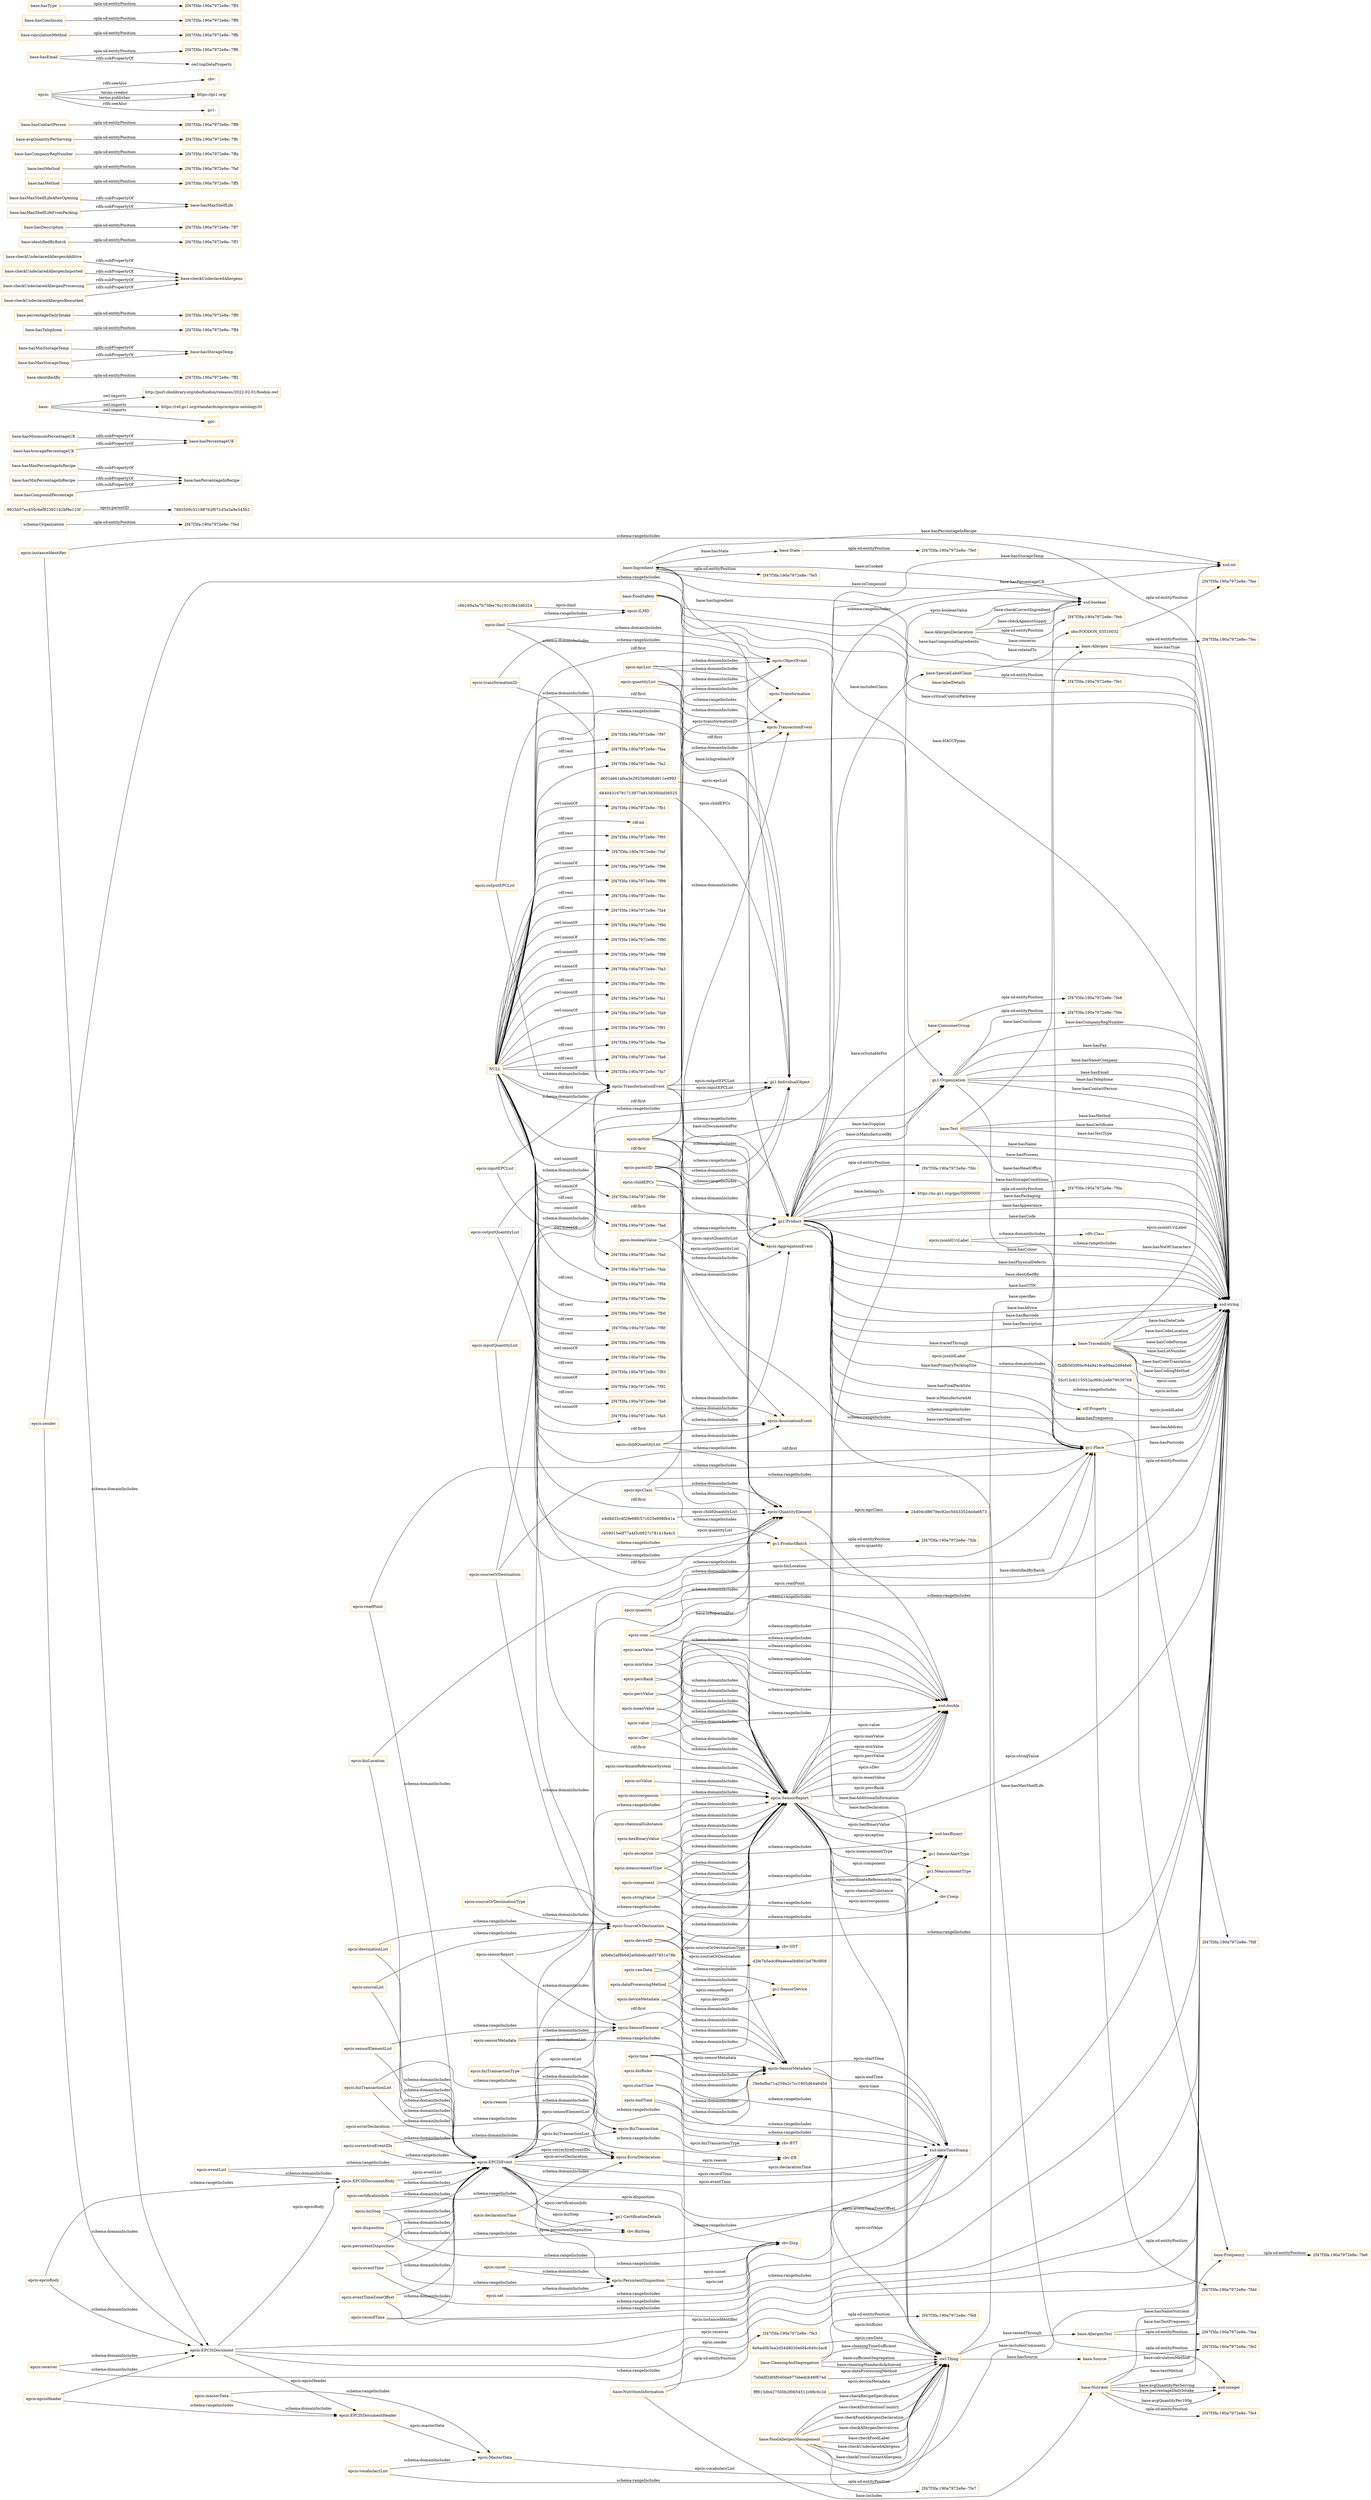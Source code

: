 digraph ar2dtool_diagram { 
rankdir=LR;
size="1501"
node [shape = rectangle, color="orange"]; "base:Test" "base:Ingredient" "base:Frequency" "base:SpecialLabelClaim" "gs1:Product" "gs1:ProductBatch" "base:Traceability" "base:Allergen" "schema:Organization" "base:NutritionInformation" "base:CleaningAndSegregation" "gs1:Place" "base:State" "base:Nutrient" "base:AllergenDeclaration" "base:Source" "base:FoodSafety" "base:FoodAllergenManagement" "base:ConsumerGroup" "gs1:Organization" "base:AllergenTest" "epcis:QuantityElement" "f2dfb5d590bc94a9a19ce09aa2d946e6" "epcis:AggregationEvent" "epcis:BizTransaction" "7a0ddf2df4f040da977ebedcb46f67ed" "e4d8d33c4f29e68fc57c025e898fb41a" "epcis:SourceOrDestination" "epcis:ErrorDeclaration" "7883509c52198762f071d3a3a9e343b2" "epcis:MasterData" "epcis:ILMD" "fff813db427500b2f0654512c98c0c2d" "c459015edf77a4f3c0827c781418a4c5" "epcis:TransformationEvent" "35cf13c6215552acf69c2e8b79039769" "epcis:EPCISDocumentHeader" "epcis:EPCISEvent" "9625b57ec450c6ef92392142bf9e123f" "epcis:AssociationEvent" "epcis:TransactionEvent" "epcis:SensorElement" "epcis:ObjectEvent" "d601a661afea3e2925b90d6d611ed993" "29a9afba71a259a2c7cc1805d64a6404" "68404316781713977e8156300dd56525" "6e9ad0b3ea2d54d8030e6f4c840c3ac8" "b0b6e2af8b6d2a0bbebcabf37851e78b" "epcis:SensorReport" "c6b169a5a7b73fee76c1931f843d6324" "epcis:Transformation" "d2fe7b5edc89adeea0b8b61bd78c0f08" "24d04cd8679ec92ec5d43352deda6673" "epcis:EPCISDocument" "epcis:PersistentDisposition" "epcis:SensorMetadata" "epcis:EPCISDocumentBody" ; /*classes style*/
	"epcis:uom" -> "xsd:string" [ label = "schema:rangeIncludes" ];
	"epcis:uom" -> "epcis:QuantityElement" [ label = "schema:domainIncludes" ];
	"epcis:uom" -> "epcis:SensorReport" [ label = "schema:domainIncludes" ];
	"epcis:unset" -> "cbv:Disp" [ label = "schema:rangeIncludes" ];
	"epcis:unset" -> "epcis:PersistentDisposition" [ label = "schema:domainIncludes" ];
	"epcis:sensorMetadata" -> "epcis:SensorMetadata" [ label = "schema:rangeIncludes" ];
	"epcis:sensorMetadata" -> "epcis:SensorElement" [ label = "schema:domainIncludes" ];
	"epcis:epcList" -> "epcis:TransactionEvent" [ label = "schema:domainIncludes" ];
	"epcis:epcList" -> "epcis:ObjectEvent" [ label = "schema:domainIncludes" ];
	"epcis:epcList" -> "gs1:IndividualObject" [ label = "schema:rangeIncludes" ];
	"epcis:sourceOrDestination" -> "gs1:Place" [ label = "schema:rangeIncludes" ];
	"epcis:sourceOrDestination" -> "epcis:SourceOrDestination" [ label = "schema:domainIncludes" ];
	"epcis:sourceOrDestination" -> "gs1:Organization" [ label = "schema:rangeIncludes" ];
	"epcis:eventTime" -> "xsd:dateTimeStamp" [ label = "schema:rangeIncludes" ];
	"epcis:eventTime" -> "epcis:EPCISEvent" [ label = "schema:domainIncludes" ];
	"epcis:quantityList" -> "epcis:ObjectEvent" [ label = "schema:domainIncludes" ];
	"epcis:quantityList" -> "epcis:TransactionEvent" [ label = "schema:domainIncludes" ];
	"epcis:quantityList" -> "epcis:QuantityElement" [ label = "schema:rangeIncludes" ];
	"epcis:receiver" -> "epcis:EPCISDocument" [ label = "schema:domainIncludes" ];
	"epcis:receiver" -> "xsd:string" [ label = "schema:rangeIncludes" ];
	"base:Nutrient" -> "2f47f3fa:190a7972e8e:-7fe4" [ label = "opla-sd:entityPosition" ];
	"epcis:bizTransactionType" -> "epcis:BizTransaction" [ label = "schema:domainIncludes" ];
	"epcis:bizTransactionType" -> "cbv:BTT" [ label = "schema:rangeIncludes" ];
	"epcis:masterData" -> "epcis:EPCISDocumentHeader" [ label = "schema:domainIncludes" ];
	"epcis:masterData" -> "epcis:MasterData" [ label = "schema:rangeIncludes" ];
	"base:hasMaxPercentageInRecipe" -> "base:hasPercentageInRecipe" [ label = "rdfs:subPropertyOf" ];
	"base:hasMinimumPercentageUK" -> "base:hasPercentageUK" [ label = "rdfs:subPropertyOf" ];
	"base:" -> "http://purl.obolibrary.org/obo/foodon/releases/2022-02-01/foodon.owl" [ label = "owl:imports" ];
	"base:" -> "https://ref.gs1.org/standards/epcis/epcis-ontology.ttl" [ label = "owl:imports" ];
	"base:" -> "gpc:" [ label = "owl:imports" ];
	"epcis:booleanValue" -> "epcis:SensorReport" [ label = "schema:domainIncludes" ];
	"epcis:booleanValue" -> "xsd:boolean" [ label = "schema:rangeIncludes" ];
	"base:identifiedBy" -> "2f47f3fa:190a7972e8e:-7ff2" [ label = "opla-sd:entityPosition" ];
	"epcis:quantity" -> "xsd:double" [ label = "schema:rangeIncludes" ];
	"epcis:quantity" -> "epcis:QuantityElement" [ label = "schema:domainIncludes" ];
	"base:hasMinStorageTemp" -> "base:hasStorageTemp" [ label = "rdfs:subPropertyOf" ];
	"base:hasMinPercentageInRecipe" -> "base:hasPercentageInRecipe" [ label = "rdfs:subPropertyOf" ];
	"base:Ingredient" -> "2f47f3fa:190a7972e8e:-7fe5" [ label = "opla-sd:entityPosition" ];
	"epcis:startTime" -> "epcis:SensorMetadata" [ label = "schema:domainIncludes" ];
	"epcis:startTime" -> "xsd:dateTimeStamp" [ label = "schema:rangeIncludes" ];
	"epcis:hexBinaryValue" -> "xsd:hexBinary" [ label = "schema:rangeIncludes" ];
	"epcis:hexBinaryValue" -> "epcis:SensorReport" [ label = "schema:domainIncludes" ];
	"epcis:certificationInfo" -> "gs1:CertificationDetails" [ label = "schema:rangeIncludes" ];
	"epcis:certificationInfo" -> "epcis:EPCISEvent" [ label = "schema:domainIncludes" ];
	"base:FoodAllergenManagement" -> "2f47f3fa:190a7972e8e:-7fe7" [ label = "opla-sd:entityPosition" ];
	"epcis:sourceList" -> "epcis:SourceOrDestination" [ label = "schema:rangeIncludes" ];
	"epcis:sourceList" -> "epcis:EPCISEvent" [ label = "schema:domainIncludes" ];
	"epcis:reason" -> "epcis:ErrorDeclaration" [ label = "schema:domainIncludes" ];
	"epcis:reason" -> "cbv:ER" [ label = "schema:rangeIncludes" ];
	"schema:Organization" -> "2f47f3fa:190a7972e8e:-7fed" [ label = "opla-sd:entityPosition" ];
	"base:hasTelephone" -> "2f47f3fa:190a7972e8e:-7ff4" [ label = "opla-sd:entityPosition" ];
	"base:percentageDailyIntake" -> "2f47f3fa:190a7972e8e:-7ff0" [ label = "opla-sd:entityPosition" ];
	"epcis:parentID" -> "epcis:TransactionEvent" [ label = "schema:domainIncludes" ];
	"epcis:parentID" -> "epcis:AssociationEvent" [ label = "schema:domainIncludes" ];
	"epcis:parentID" -> "gs1:IndividualObject" [ label = "schema:rangeIncludes" ];
	"epcis:parentID" -> "gs1:Place" [ label = "schema:rangeIncludes" ];
	"epcis:parentID" -> "epcis:AggregationEvent" [ label = "schema:domainIncludes" ];
	"epcis:uriValue" -> "epcis:SensorReport" [ label = "schema:domainIncludes" ];
	"epcis:recordTime" -> "epcis:EPCISEvent" [ label = "schema:domainIncludes" ];
	"epcis:recordTime" -> "xsd:dateTimeStamp" [ label = "schema:rangeIncludes" ];
	"epcis:deviceID" -> "gs1:SensorDevice" [ label = "schema:rangeIncludes" ];
	"epcis:deviceID" -> "epcis:SensorMetadata" [ label = "schema:domainIncludes" ];
	"epcis:deviceID" -> "epcis:SensorReport" [ label = "schema:domainIncludes" ];
	"epcis:ilmd" -> "epcis:ObjectEvent" [ label = "schema:domainIncludes" ];
	"epcis:ilmd" -> "epcis:ILMD" [ label = "schema:rangeIncludes" ];
	"epcis:ilmd" -> "epcis:TransformationEvent" [ label = "schema:domainIncludes" ];
	"base:checkUndeclaredAllergenAdditive" -> "base:checkUndeclaredAllergens" [ label = "rdfs:subPropertyOf" ];
	"epcis:bizRules" -> "epcis:SensorMetadata" [ label = "schema:domainIncludes" ];
	"epcis:meanValue" -> "epcis:SensorReport" [ label = "schema:domainIncludes" ];
	"epcis:meanValue" -> "xsd:double" [ label = "schema:rangeIncludes" ];
	"epcis:microorganism" -> "epcis:SensorReport" [ label = "schema:domainIncludes" ];
	"epcis:value" -> "epcis:SensorReport" [ label = "schema:domainIncludes" ];
	"epcis:value" -> "xsd:double" [ label = "schema:rangeIncludes" ];
	"epcis:sender" -> "xsd:string" [ label = "schema:rangeIncludes" ];
	"epcis:sender" -> "epcis:EPCISDocument" [ label = "schema:domainIncludes" ];
	"https://ns.gs1.org/gpc/50000000" -> "2f47f3fa:190a7972e8e:-7fda" [ label = "opla-sd:entityPosition" ];
	"epcis:endTime" -> "epcis:SensorMetadata" [ label = "schema:domainIncludes" ];
	"epcis:endTime" -> "xsd:dateTimeStamp" [ label = "schema:rangeIncludes" ];
	"epcis:sDev" -> "xsd:double" [ label = "schema:rangeIncludes" ];
	"epcis:sDev" -> "epcis:SensorReport" [ label = "schema:domainIncludes" ];
	"epcis:epcisBody" -> "epcis:EPCISDocument" [ label = "schema:domainIncludes" ];
	"epcis:epcisBody" -> "epcis:EPCISDocumentBody" [ label = "schema:rangeIncludes" ];
	"epcis:instanceIdentifier" -> "epcis:EPCISDocument" [ label = "schema:domainIncludes" ];
	"epcis:instanceIdentifier" -> "xsd:string" [ label = "schema:rangeIncludes" ];
	"gs1:Place" -> "2f47f3fa:190a7972e8e:-7fdd" [ label = "opla-sd:entityPosition" ];
	"epcis:exception" -> "gs1:SensorAlertType" [ label = "schema:rangeIncludes" ];
	"epcis:exception" -> "epcis:SensorReport" [ label = "schema:domainIncludes" ];
	"epcis:maxValue" -> "xsd:double" [ label = "schema:rangeIncludes" ];
	"epcis:maxValue" -> "epcis:SensorReport" [ label = "schema:domainIncludes" ];
	"base:AllergenTest" -> "2f47f3fa:190a7972e8e:-7fea" [ label = "opla-sd:entityPosition" ];
	"gs1:ProductBatch" -> "2f47f3fa:190a7972e8e:-7fdb" [ label = "opla-sd:entityPosition" ];
	"epcis:action" -> "xsd:string" [ label = "schema:rangeIncludes" ];
	"epcis:action" -> "epcis:AggregationEvent" [ label = "schema:domainIncludes" ];
	"epcis:action" -> "epcis:AssociationEvent" [ label = "schema:domainIncludes" ];
	"epcis:action" -> "epcis:ObjectEvent" [ label = "schema:domainIncludes" ];
	"epcis:action" -> "epcis:TransactionEvent" [ label = "schema:domainIncludes" ];
	"base:AllergenDeclaration" -> "2f47f3fa:190a7972e8e:-7feb" [ label = "opla-sd:entityPosition" ];
	"epcis:rawData" -> "epcis:SensorReport" [ label = "schema:domainIncludes" ];
	"epcis:rawData" -> "epcis:SensorMetadata" [ label = "schema:domainIncludes" ];
	"epcis:epcClass" -> "epcis:QuantityElement" [ label = "schema:domainIncludes" ];
	"epcis:epcClass" -> "gs1:Product" [ label = "schema:rangeIncludes" ];
	"epcis:epcClass" -> "gs1:ProductBatch" [ label = "schema:rangeIncludes" ];
	"epcis:eventTimeZoneOffset" -> "xsd:string" [ label = "schema:rangeIncludes" ];
	"epcis:eventTimeZoneOffset" -> "epcis:EPCISEvent" [ label = "schema:domainIncludes" ];
	"base:identifiedByBatch" -> "2f47f3fa:190a7972e8e:-7ff1" [ label = "opla-sd:entityPosition" ];
	"epcis:persistentDisposition" -> "epcis:EPCISEvent" [ label = "schema:domainIncludes" ];
	"epcis:persistentDisposition" -> "epcis:PersistentDisposition" [ label = "schema:rangeIncludes" ];
	"base:hasDescription" -> "2f47f3fa:190a7972e8e:-7ff7" [ label = "opla-sd:entityPosition" ];
	"base:hasMaxShelfLifeAfterOpening" -> "base:hasMaxShelfLife" [ label = "rdfs:subPropertyOf" ];
	"epcis:jsonldLabel" -> "rdf:Property" [ label = "schema:domainIncludes" ];
	"epcis:jsonldLabel" -> "xsd:string" [ label = "schema:rangeIncludes" ];
	"epcis:dataProcessingMethod" -> "epcis:SensorReport" [ label = "schema:domainIncludes" ];
	"epcis:dataProcessingMethod" -> "epcis:SensorMetadata" [ label = "schema:domainIncludes" ];
	"base:hasMaxStorageTemp" -> "base:hasStorageTemp" [ label = "rdfs:subPropertyOf" ];
	"epcis:transformationID" -> "epcis:Transformation" [ label = "schema:rangeIncludes" ];
	"epcis:transformationID" -> "epcis:TransformationEvent" [ label = "schema:domainIncludes" ];
	"epcis:epcisHeader" -> "epcis:EPCISDocumentHeader" [ label = "schema:rangeIncludes" ];
	"epcis:epcisHeader" -> "epcis:EPCISDocument" [ label = "schema:domainIncludes" ];
	"epcis:errorDeclaration" -> "epcis:EPCISEvent" [ label = "schema:domainIncludes" ];
	"epcis:errorDeclaration" -> "epcis:ErrorDeclaration" [ label = "schema:rangeIncludes" ];
	"epcis:inputEPCList" -> "gs1:IndividualObject" [ label = "schema:rangeIncludes" ];
	"epcis:inputEPCList" -> "epcis:TransformationEvent" [ label = "schema:domainIncludes" ];
	"base:hasMethod" -> "2f47f3fa:190a7972e8e:-7ff5" [ label = "opla-sd:entityPosition" ];
	"epcis:component" -> "epcis:SensorReport" [ label = "schema:domainIncludes" ];
	"epcis:component" -> "cbv:Comp" [ label = "schema:rangeIncludes" ];
	"epcis:set" -> "epcis:PersistentDisposition" [ label = "schema:domainIncludes" ];
	"epcis:set" -> "cbv:Disp" [ label = "schema:rangeIncludes" ];
	"epcis:outputQuantityList" -> "epcis:TransformationEvent" [ label = "schema:domainIncludes" ];
	"epcis:outputQuantityList" -> "epcis:QuantityElement" [ label = "schema:rangeIncludes" ];
	"epcis:destinationList" -> "epcis:EPCISEvent" [ label = "schema:domainIncludes" ];
	"epcis:destinationList" -> "epcis:SourceOrDestination" [ label = "schema:rangeIncludes" ];
	"base:hasCompoundPercentage" -> "base:hasPercentageInRecipe" [ label = "rdfs:subPropertyOf" ];
	"epcis:deviceMetadata" -> "epcis:SensorReport" [ label = "schema:domainIncludes" ];
	"epcis:deviceMetadata" -> "epcis:SensorMetadata" [ label = "schema:domainIncludes" ];
	"gs1:Organization" -> "2f47f3fa:190a7972e8e:-7fde" [ label = "opla-sd:entityPosition" ];
	"epcis:chemicalSubstance" -> "epcis:SensorReport" [ label = "schema:domainIncludes" ];
	"epcis:sourceOrDestinationType" -> "epcis:SourceOrDestination" [ label = "schema:domainIncludes" ];
	"epcis:sourceOrDestinationType" -> "cbv:SDT" [ label = "schema:rangeIncludes" ];
	"epcis:measurementType" -> "gs1:MeasurementType" [ label = "schema:rangeIncludes" ];
	"epcis:measurementType" -> "epcis:SensorReport" [ label = "schema:domainIncludes" ];
	"epcis:bizLocation" -> "epcis:EPCISEvent" [ label = "schema:domainIncludes" ];
	"epcis:bizLocation" -> "gs1:Place" [ label = "schema:rangeIncludes" ];
	"epcis:outputEPCList" -> "epcis:TransformationEvent" [ label = "schema:domainIncludes" ];
	"epcis:outputEPCList" -> "gs1:IndividualObject" [ label = "schema:rangeIncludes" ];
	"epcis:stringValue" -> "epcis:SensorReport" [ label = "schema:domainIncludes" ];
	"epcis:stringValue" -> "xsd:string" [ label = "schema:rangeIncludes" ];
	"epcis:jsonldUriLabel" -> "xsd:string" [ label = "schema:rangeIncludes" ];
	"epcis:jsonldUriLabel" -> "rdfs:Class" [ label = "schema:domainIncludes" ];
	"base:ConsumerGroup" -> "2f47f3fa:190a7972e8e:-7fe8" [ label = "opla-sd:entityPosition" ];
	"epcis:bizTransactionList" -> "epcis:BizTransaction" [ label = "schema:rangeIncludes" ];
	"epcis:bizTransactionList" -> "epcis:EPCISEvent" [ label = "schema:domainIncludes" ];
	"base:CleaningAndSegregation" -> "2f47f3fa:190a7972e8e:-7fe9" [ label = "opla-sd:entityPosition" ];
	"base:Traceability" -> "2f47f3fa:190a7972e8e:-7fdf" [ label = "opla-sd:entityPosition" ];
	"base:Allergen" -> "2f47f3fa:190a7972e8e:-7fec" [ label = "opla-sd:entityPosition" ];
	"base:Source" -> "2f47f3fa:190a7972e8e:-7fe2" [ label = "opla-sd:entityPosition" ];
	"base:checkUndeclaredAllergenImported" -> "base:checkUndeclaredAllergens" [ label = "rdfs:subPropertyOf" ];
	"epcis:minValue" -> "epcis:SensorReport" [ label = "schema:domainIncludes" ];
	"epcis:minValue" -> "xsd:double" [ label = "schema:rangeIncludes" ];
	"epcis:disposition" -> "cbv:Disp" [ label = "schema:rangeIncludes" ];
	"epcis:disposition" -> "epcis:EPCISEvent" [ label = "schema:domainIncludes" ];
	"base:testMethod" -> "2f47f3fa:190a7972e8e:-7fef" [ label = "opla-sd:entityPosition" ];
	"epcis:sensorElementList" -> "epcis:SensorElement" [ label = "schema:rangeIncludes" ];
	"epcis:sensorElementList" -> "epcis:EPCISEvent" [ label = "schema:domainIncludes" ];
	"base:hasCompanyRegNumber" -> "2f47f3fa:190a7972e8e:-7ffa" [ label = "opla-sd:entityPosition" ];
	"epcis:time" -> "xsd:dateTimeStamp" [ label = "schema:rangeIncludes" ];
	"epcis:time" -> "epcis:SensorReport" [ label = "schema:domainIncludes" ];
	"epcis:time" -> "epcis:SensorMetadata" [ label = "schema:domainIncludes" ];
	"base:avgQuantityPerServing" -> "2f47f3fa:190a7972e8e:-7ffc" [ label = "opla-sd:entityPosition" ];
	"base:State" -> "2f47f3fa:190a7972e8e:-7fe0" [ label = "opla-sd:entityPosition" ];
	"base:SpecialLabelClaim" -> "2f47f3fa:190a7972e8e:-7fe1" [ label = "opla-sd:entityPosition" ];
	"base:checkUndeclaredAllergenProcessing" -> "base:checkUndeclaredAllergens" [ label = "rdfs:subPropertyOf" ];
	"base:hasContactPerson" -> "2f47f3fa:190a7972e8e:-7ff8" [ label = "opla-sd:entityPosition" ];
	"epcis:inputQuantityList" -> "epcis:QuantityElement" [ label = "schema:rangeIncludes" ];
	"epcis:inputQuantityList" -> "epcis:TransformationEvent" [ label = "schema:domainIncludes" ];
	"NULL" -> "2f47f3fa:190a7972e8e:-7f9f" [ label = "owl:unionOf" ];
	"NULL" -> "gs1:IndividualObject" [ label = "rdf:first" ];
	"NULL" -> "2f47f3fa:190a7972e8e:-7fad" [ label = "owl:unionOf" ];
	"NULL" -> "gs1:Organization" [ label = "rdf:first" ];
	"NULL" -> "epcis:TransformationEvent" [ label = "rdf:first" ];
	"NULL" -> "2f47f3fa:190a7972e8e:-7fa0" [ label = "rdf:rest" ];
	"NULL" -> "epcis:QuantityElement" [ label = "rdf:first" ];
	"NULL" -> "2f47f3fa:190a7972e8e:-7fab" [ label = "owl:unionOf" ];
	"NULL" -> "2f47f3fa:190a7972e8e:-7f94" [ label = "owl:unionOf" ];
	"NULL" -> "2f47f3fa:190a7972e8e:-7f9e" [ label = "rdf:rest" ];
	"NULL" -> "2f47f3fa:190a7972e8e:-7fb0" [ label = "rdf:rest" ];
	"NULL" -> "2f47f3fa:190a7972e8e:-7f8f" [ label = "rdf:rest" ];
	"NULL" -> "2f47f3fa:190a7972e8e:-7f9b" [ label = "rdf:rest" ];
	"NULL" -> "2f47f3fa:190a7972e8e:-7f9a" [ label = "owl:unionOf" ];
	"NULL" -> "2f47f3fa:190a7972e8e:-7f93" [ label = "rdf:rest" ];
	"NULL" -> "2f47f3fa:190a7972e8e:-7f92" [ label = "owl:unionOf" ];
	"NULL" -> "2f47f3fa:190a7972e8e:-7fa8" [ label = "rdf:rest" ];
	"NULL" -> "2f47f3fa:190a7972e8e:-7fa5" [ label = "owl:unionOf" ];
	"NULL" -> "2f47f3fa:190a7972e8e:-7f97" [ label = "rdf:rest" ];
	"NULL" -> "2f47f3fa:190a7972e8e:-7faa" [ label = "rdf:rest" ];
	"NULL" -> "2f47f3fa:190a7972e8e:-7fa2" [ label = "rdf:rest" ];
	"NULL" -> "epcis:ObjectEvent" [ label = "rdf:first" ];
	"NULL" -> "2f47f3fa:190a7972e8e:-7fb1" [ label = "owl:unionOf" ];
	"NULL" -> "epcis:SensorReport" [ label = "rdf:first" ];
	"NULL" -> "rdf:nil" [ label = "rdf:rest" ];
	"NULL" -> "gs1:Place" [ label = "rdf:first" ];
	"NULL" -> "2f47f3fa:190a7972e8e:-7f95" [ label = "rdf:rest" ];
	"NULL" -> "2f47f3fa:190a7972e8e:-7faf" [ label = "rdf:rest" ];
	"NULL" -> "epcis:TransactionEvent" [ label = "rdf:first" ];
	"NULL" -> "2f47f3fa:190a7972e8e:-7f96" [ label = "owl:unionOf" ];
	"NULL" -> "2f47f3fa:190a7972e8e:-7f99" [ label = "rdf:rest" ];
	"NULL" -> "2f47f3fa:190a7972e8e:-7fac" [ label = "rdf:rest" ];
	"NULL" -> "2f47f3fa:190a7972e8e:-7fa4" [ label = "rdf:rest" ];
	"NULL" -> "gs1:Product" [ label = "rdf:first" ];
	"NULL" -> "2f47f3fa:190a7972e8e:-7f9d" [ label = "owl:unionOf" ];
	"NULL" -> "epcis:SensorMetadata" [ label = "rdf:first" ];
	"NULL" -> "2f47f3fa:190a7972e8e:-7f90" [ label = "owl:unionOf" ];
	"NULL" -> "gs1:ProductBatch" [ label = "rdf:first" ];
	"NULL" -> "epcis:AggregationEvent" [ label = "rdf:first" ];
	"NULL" -> "2f47f3fa:190a7972e8e:-7f98" [ label = "owl:unionOf" ];
	"NULL" -> "2f47f3fa:190a7972e8e:-7fa3" [ label = "owl:unionOf" ];
	"NULL" -> "epcis:AssociationEvent" [ label = "rdf:first" ];
	"NULL" -> "2f47f3fa:190a7972e8e:-7f9c" [ label = "rdf:rest" ];
	"NULL" -> "2f47f3fa:190a7972e8e:-7fa1" [ label = "owl:unionOf" ];
	"NULL" -> "2f47f3fa:190a7972e8e:-7fa9" [ label = "owl:unionOf" ];
	"NULL" -> "2f47f3fa:190a7972e8e:-7f91" [ label = "rdf:rest" ];
	"NULL" -> "2f47f3fa:190a7972e8e:-7fae" [ label = "rdf:rest" ];
	"NULL" -> "2f47f3fa:190a7972e8e:-7fa6" [ label = "rdf:rest" ];
	"NULL" -> "2f47f3fa:190a7972e8e:-7fa7" [ label = "owl:unionOf" ];
	"epcis:" -> "cbv:" [ label = "rdfs:seeAlso" ];
	"epcis:" -> "https://gs1.org/" [ label = "terms:creator" ];
	"epcis:" -> "gs1:" [ label = "rdfs:seeAlso" ];
	"epcis:" -> "https://gs1.org/" [ label = "terms:publisher" ];
	"epcis:correctiveEventIDs" -> "epcis:ErrorDeclaration" [ label = "schema:domainIncludes" ];
	"epcis:correctiveEventIDs" -> "epcis:EPCISEvent" [ label = "schema:rangeIncludes" ];
	"epcis:readPoint" -> "gs1:Place" [ label = "schema:rangeIncludes" ];
	"epcis:readPoint" -> "epcis:EPCISEvent" [ label = "schema:domainIncludes" ];
	"obo:FOODON_03510032" -> "2f47f3fa:190a7972e8e:-7fee" [ label = "opla-sd:entityPosition" ];
	"base:hasAveragePercentageUK" -> "base:hasPercentageUK" [ label = "rdfs:subPropertyOf" ];
	"gs1:Product" -> "2f47f3fa:190a7972e8e:-7fdc" [ label = "opla-sd:entityPosition" ];
	"base:Frequency" -> "2f47f3fa:190a7972e8e:-7fe6" [ label = "opla-sd:entityPosition" ];
	"epcis:coordinateReferenceSystem" -> "epcis:SensorReport" [ label = "schema:domainIncludes" ];
	"base:checkUndeclaredAllergenReworked" -> "base:checkUndeclaredAllergens" [ label = "rdfs:subPropertyOf" ];
	"base:hasEmail" -> "2f47f3fa:190a7972e8e:-7ff6" [ label = "opla-sd:entityPosition" ];
	"base:hasEmail" -> "owl:topDataProperty" [ label = "rdfs:subPropertyOf" ];
	"base:calculationMethod" -> "2f47f3fa:190a7972e8e:-7ffb" [ label = "opla-sd:entityPosition" ];
	"base:hasConclusion" -> "2f47f3fa:190a7972e8e:-7ff9" [ label = "opla-sd:entityPosition" ];
	"epcis:percRank" -> "xsd:double" [ label = "schema:rangeIncludes" ];
	"epcis:percRank" -> "epcis:SensorReport" [ label = "schema:domainIncludes" ];
	"epcis:percValue" -> "xsd:double" [ label = "schema:rangeIncludes" ];
	"epcis:percValue" -> "epcis:SensorReport" [ label = "schema:domainIncludes" ];
	"epcis:eventList" -> "epcis:EPCISEvent" [ label = "schema:rangeIncludes" ];
	"epcis:eventList" -> "epcis:EPCISDocumentBody" [ label = "schema:domainIncludes" ];
	"base:NutritionInformation" -> "2f47f3fa:190a7972e8e:-7fe3" [ label = "opla-sd:entityPosition" ];
	"epcis:declarationTime" -> "epcis:ErrorDeclaration" [ label = "schema:domainIncludes" ];
	"epcis:declarationTime" -> "xsd:dateTimeStamp" [ label = "schema:rangeIncludes" ];
	"base:hasType" -> "2f47f3fa:190a7972e8e:-7ff3" [ label = "opla-sd:entityPosition" ];
	"epcis:bizStep" -> "epcis:EPCISEvent" [ label = "schema:domainIncludes" ];
	"epcis:bizStep" -> "cbv:BizStep" [ label = "schema:rangeIncludes" ];
	"epcis:childQuantityList" -> "epcis:AggregationEvent" [ label = "schema:domainIncludes" ];
	"epcis:childQuantityList" -> "epcis:QuantityElement" [ label = "schema:rangeIncludes" ];
	"epcis:childQuantityList" -> "epcis:AssociationEvent" [ label = "schema:domainIncludes" ];
	"epcis:sensorReport" -> "epcis:SensorElement" [ label = "schema:domainIncludes" ];
	"epcis:sensorReport" -> "epcis:SensorReport" [ label = "schema:rangeIncludes" ];
	"epcis:vocabularyList" -> "epcis:MasterData" [ label = "schema:domainIncludes" ];
	"epcis:vocabularyList" -> "owl:Thing" [ label = "schema:rangeIncludes" ];
	"epcis:childEPCs" -> "gs1:IndividualObject" [ label = "schema:rangeIncludes" ];
	"epcis:childEPCs" -> "epcis:AggregationEvent" [ label = "schema:domainIncludes" ];
	"epcis:childEPCs" -> "epcis:AssociationEvent" [ label = "schema:domainIncludes" ];
	"base:hasMaxShelfLifeFromPacking" -> "base:hasMaxShelfLife" [ label = "rdfs:subPropertyOf" ];
	"9625b57ec450c6ef92392142bf9e123f" -> "7883509c52198762f071d3a3a9e343b2" [ label = "epcis:parentID" ];
	"base:Nutrient" -> "xsd:integer" [ label = "base:avgQuantityPer100g" ];
	"gs1:Product" -> "base:ConsumerGroup" [ label = "base:isSuitableFor" ];
	"epcis:SensorReport" -> "xsd:double" [ label = "epcis:percValue" ];
	"gs1:Product" -> "xsd:string" [ label = "base:hasName" ];
	"owl:Thing" -> "base:AllergenTest" [ label = "base:testedThrough" ];
	"base:FoodAllergenManagement" -> "owl:Thing" [ label = "base:checkRecipeSpecification" ];
	"epcis:TransformationEvent" -> "gs1:IndividualObject" [ label = "epcis:outputEPCList" ];
	"epcis:SensorReport" -> "gs1:SensorAlertType" [ label = "epcis:exception" ];
	"gs1:Product" -> "gs1:Place" [ label = "base:isManufacturedAt" ];
	"epcis:EPCISDocument" -> "epcis:EPCISDocumentHeader" [ label = "epcis:epcisHeader" ];
	"epcis:EPCISEvent" -> "xsd:dateTimeStamp" [ label = "epcis:recordTime" ];
	"epcis:TransformationEvent" -> "epcis:Transformation" [ label = "epcis:transformationID" ];
	"rdf:Property" -> "xsd:string" [ label = "epcis:jsonldLabel" ];
	"base:NutritionInformation" -> "gs1:Product" [ label = "base:isReportedFor" ];
	"epcis:PersistentDisposition" -> "cbv:Disp" [ label = "epcis:unset" ];
	"base:CleaningAndSegregation" -> "owl:Thing" [ label = "base:cleaningStandardsAchieved" ];
	"gs1:Product" -> "base:Traceability" [ label = "base:tracedThrough" ];
	"base:Traceability" -> "xsd:string" [ label = "base:hasCodeLocation" ];
	"epcis:SensorReport" -> "xsd:string" [ label = "epcis:stringValue" ];
	"epcis:SensorReport" -> "xsd:double" [ label = "epcis:sDev" ];
	"base:CleaningAndSegregation" -> "owl:Thing" [ label = "base:cleaningTimeSufficient" ];
	"gs1:Product" -> "gs1:Organization" [ label = "base:isManufacturedBy" ];
	"gs1:Organization" -> "xsd:string" [ label = "base:hasCompanyRegNumber" ];
	"base:Traceability" -> "xsd:int" [ label = "base:hasNoOfCharacters" ];
	"base:Test" -> "xsd:string" [ label = "base:hasMethod" ];
	"epcis:EPCISEvent" -> "gs1:Place" [ label = "epcis:bizLocation" ];
	"epcis:SensorReport" -> "xsd:double" [ label = "epcis:meanValue" ];
	"base:FoodAllergenManagement" -> "owl:Thing" [ label = "base:checkDistributionCountry" ];
	"epcis:EPCISEvent" -> "epcis:SourceOrDestination" [ label = "epcis:destinationList" ];
	"epcis:SensorReport" -> "owl:Thing" [ label = "epcis:coordinateReferenceSystem" ];
	"base:FoodSafety" -> "xsd:string" [ label = "base:labelDetails" ];
	"epcis:QuantityElement" -> "xsd:double" [ label = "epcis:quantity" ];
	"epcis:PersistentDisposition" -> "cbv:Disp" [ label = "epcis:set" ];
	"base:Nutrient" -> "xsd:string" [ label = "base:calculationMethod" ];
	"gs1:Organization" -> "xsd:string" [ label = "base:hasFax" ];
	"base:Test" -> "xsd:string" [ label = "base:hasCertificate" ];
	"epcis:EPCISDocument" -> "xsd:string" [ label = "epcis:instanceIdentifier" ];
	"epcis:EPCISEvent" -> "gs1:Place" [ label = "epcis:readPoint" ];
	"epcis:SensorElement" -> "epcis:SensorMetadata" [ label = "epcis:sensorMetadata" ];
	"epcis:EPCISEvent" -> "xsd:string" [ label = "epcis:eventTimeZoneOffset" ];
	"epcis:SensorElement" -> "epcis:SensorReport" [ label = "epcis:sensorReport" ];
	"epcis:EPCISDocumentHeader" -> "epcis:MasterData" [ label = "epcis:masterData" ];
	"base:CleaningAndSegregation" -> "owl:Thing" [ label = "base:sufficientSegregation" ];
	"gs1:Product" -> "xsd:string" [ label = "base:hasProcess" ];
	"base:AllergenDeclaration" -> "xsd:boolean" [ label = "base:checkCorrectIngredient" ];
	"base:NutritionInformation" -> "base:Nutrient" [ label = "base:includes" ];
	"epcis:EPCISDocument" -> "epcis:EPCISDocumentBody" [ label = "epcis:epcisBody" ];
	"base:Ingredient" -> "xsd:string" [ label = "base:hasCompoundIngredients" ];
	"epcis:SensorMetadata" -> "xsd:dateTimeStamp" [ label = "epcis:startTime" ];
	"rdfs:Class" -> "xsd:string" [ label = "epcis:jsonldUriLabel" ];
	"epcis:MasterData" -> "owl:Thing" [ label = "epcis:vocabularyList" ];
	"gs1:Product" -> "gs1:Place" [ label = "base:rawMaterialFrom" ];
	"gs1:Product" -> "xsd:string" [ label = "base:hasStorageConditions" ];
	"gs1:Product" -> "xsd:integer" [ label = "base:hasMaxShelfLife" ];
	"epcis:BizTransaction" -> "cbv:BTT" [ label = "epcis:bizTransactionType" ];
	"base:Traceability" -> "xsd:string" [ label = "base:hasCodeFormat" ];
	"base:Nutrient" -> "xsd:integer" [ label = "base:avgQuantityPerServing" ];
	"gs1:Product" -> "xsd:int" [ label = "base:hasStorageTemp" ];
	"epcis:EPCISEvent" -> "xsd:dateTimeStamp" [ label = "epcis:eventTime" ];
	"epcis:QuantityElement" -> "24d04cd8679ec92ec5d43352deda6673" [ label = "epcis:epcClass" ];
	"base:AllergenDeclaration" -> "base:Allergen" [ label = "base:concerns" ];
	"epcis:EPCISEvent" -> "cbv:Disp" [ label = "epcis:disposition" ];
	"epcis:EPCISDocument" -> "xsd:string" [ label = "epcis:receiver" ];
	"gs1:Product" -> "xsd:string" [ label = "base:hasPackaging" ];
	"base:Allergen" -> "xsd:string" [ label = "base:hasType" ];
	"base:AllergenTest" -> "base:Frequency" [ label = "base:hasTestFrequency" ];
	"base:FoodAllergenManagement" -> "owl:Thing" [ label = "base:checkFoodAllergenDeclaration" ];
	"base:FoodAllergenManagement" -> "owl:Thing" [ label = "base:checkAllergenDerivatives" ];
	"base:Ingredient" -> "gs1:Product" [ label = "base:IsIngredientOf" ];
	"epcis:SensorReport" -> "xsd:double" [ label = "epcis:percRank" ];
	"c6b169a5a7b73fee76c1931f843d6324" -> "epcis:ILMD" [ label = "epcis:ilmd" ];
	"owl:Thing" -> "base:Allergen" [ label = "base:specifies" ];
	"epcis:SourceOrDestination" -> "d2fe7b5edc89adeea0b8b61bd78c0f08" [ label = "epcis:sourceOrDestination" ];
	"epcis:SensorReport" -> "owl:Thing" [ label = "epcis:chemicalSubstance" ];
	"base:Ingredient" -> "xsd:boolean" [ label = "base:isCompound" ];
	"epcis:SensorReport" -> "xsd:hexBinary" [ label = "epcis:hexBinaryValue" ];
	"base:Nutrient" -> "xsd:integer" [ label = "base:percentageDailyIntake" ];
	"gs1:Product" -> "xsd:string" [ label = "base:hasAppearance" ];
	"gs1:Organization" -> "xsd:string" [ label = "base:hasNameCompany" ];
	"gs1:Organization" -> "xsd:string" [ label = "base:hasEmail" ];
	"gs1:Organization" -> "xsd:string" [ label = "base:hasTelephone" ];
	"base:Ingredient" -> "xsd:int" [ label = "base:hasPercentageInRecipe" ];
	"epcis:SensorReport" -> "xsd:boolean" [ label = "epcis:booleanValue" ];
	"epcis:TransformationEvent" -> "epcis:QuantityElement" [ label = "epcis:inputQuantityList" ];
	"base:FoodSafety" -> "xsd:string" [ label = "base:criticalControlPathway" ];
	"epcis:EPCISDocumentBody" -> "epcis:EPCISEvent" [ label = "epcis:eventList" ];
	"base:Ingredient" -> "xsd:boolean" [ label = "base:isCooked" ];
	"base:Test" -> "xsd:boolean" [ label = "base:hasConclusion" ];
	"gs1:Product" -> "owl:Thing" [ label = "base:hasDeclaration" ];
	"gs1:Product" -> "gs1:Place" [ label = "base:hasPrimaryPackingSite" ];
	"gs1:Product" -> "xsd:string" [ label = "base:hasCode" ];
	"epcis:TransformationEvent" -> "epcis:QuantityElement" [ label = "epcis:outputQuantityList" ];
	"b0b6e2af8b6d2a0bbebcabf37851e78b" -> "gs1:SensorDevice" [ label = "epcis:deviceID" ];
	"fff813db427500b2f0654512c98c0c2d" -> "owl:Thing" [ label = "epcis:deviceMetadata" ];
	"base:FoodAllergenManagement" -> "owl:Thing" [ label = "base:checkFoodLabel" ];
	"base:Traceability" -> "xsd:string" [ label = "base:hasLotNumber" ];
	"base:Ingredient" -> "base:State" [ label = "base:hasState" ];
	"gs1:Product" -> "owl:Thing" [ label = "base:hasAdditionalInformation" ];
	"35cf13c6215552acf69c2e8b79039769" -> "xsd:string" [ label = "epcis:action" ];
	"base:FoodAllergenManagement" -> "xsd:string" [ label = "base:includesComments" ];
	"6e9ad0b3ea2d54d8030e6f4c840c3ac8" -> "owl:Thing" [ label = "epcis:rawData" ];
	"gs1:Product" -> "xsd:string" [ label = "base:hasColour" ];
	"epcis:TransformationEvent" -> "gs1:IndividualObject" [ label = "epcis:inputEPCList" ];
	"owl:Thing" -> "base:Source" [ label = "base:hasSource" ];
	"epcis:SensorReport" -> "xsd:double" [ label = "epcis:value" ];
	"epcis:EPCISEvent" -> "epcis:SourceOrDestination" [ label = "epcis:sourceList" ];
	"epcis:EPCISEvent" -> "cbv:BizStep" [ label = "epcis:bizStep" ];
	"epcis:EPCISEvent" -> "gs1:CertificationDetails" [ label = "epcis:certificationInfo" ];
	"epcis:ErrorDeclaration" -> "epcis:EPCISEvent" [ label = "epcis:correctiveEventIDs" ];
	"epcis:ErrorDeclaration" -> "cbv:ER" [ label = "epcis:reason" ];
	"epcis:SensorReport" -> "owl:Thing" [ label = "epcis:microorganism" ];
	"base:Nutrient" -> "xsd:string" [ label = "base:testMethod" ];
	"base:FoodSafety" -> "gs1:Product" [ label = "base:isDocumentedFor" ];
	"gs1:Organization" -> "xsd:string" [ label = "base:hasContactPerson" ];
	"epcis:SensorReport" -> "owl:Thing" [ label = "epcis:uriValue" ];
	"epcis:SensorReport" -> "cbv:Comp" [ label = "epcis:component" ];
	"gs1:Product" -> "xsd:string" [ label = "base:hasPhysicalDefects" ];
	"base:SpecialLabelClaim" -> "obo:FOODON_03510032" [ label = "base:relatedTo" ];
	"base:Test" -> "base:Frequency" [ label = "base:hasFrequency" ];
	"gs1:Organization" -> "gs1:Place" [ label = "base:hasHeadOffice" ];
	"68404316781713977e8156300dd56525" -> "gs1:IndividualObject" [ label = "epcis:childEPCs" ];
	"base:Traceability" -> "xsd:string" [ label = "base:hasCodeTranslation" ];
	"gs1:Place" -> "xsd:string" [ label = "base:hasAddress" ];
	"gs1:Product" -> "xsd:string" [ label = "base:identifiedBy" ];
	"c459015edf77a4f3c0827c781418a4c5" -> "epcis:QuantityElement" [ label = "epcis:quantityList" ];
	"gs1:Product" -> "xsd:string" [ label = "base:hasGTIN" ];
	"gs1:Product" -> "gs1:Organization" [ label = "base:hasSupplier" ];
	"gs1:Product" -> "xsd:int" [ label = "base:hasPercentageUK" ];
	"base:FoodSafety" -> "xsd:string" [ label = "base:HACCPplan" ];
	"7a0ddf2df4f040da977ebedcb46f67ed" -> "owl:Thing" [ label = "epcis:dataProcessingMethod" ];
	"gs1:Place" -> "xsd:string" [ label = "base:hasPostcode" ];
	"epcis:EPCISEvent" -> "epcis:ErrorDeclaration" [ label = "epcis:errorDeclaration" ];
	"epcis:SourceOrDestination" -> "cbv:SDT" [ label = "epcis:sourceOrDestinationType" ];
	"epcis:SensorReport" -> "gs1:MeasurementType" [ label = "epcis:measurementType" ];
	"gs1:Product" -> "xsd:string" [ label = "base:hasAdvice" ];
	"29a9afba71a259a2c7cc1805d64a6404" -> "xsd:dateTimeStamp" [ label = "epcis:time" ];
	"base:AllergenDeclaration" -> "xsd:boolean" [ label = "base:checkAgainstSupply" ];
	"f2dfb5d590bc94a9a19ce09aa2d946e6" -> "xsd:string" [ label = "epcis:uom" ];
	"epcis:EPCISEvent" -> "epcis:PersistentDisposition" [ label = "epcis:persistentDisposition" ];
	"epcis:ErrorDeclaration" -> "xsd:dateTimeStamp" [ label = "epcis:declarationTime" ];
	"epcis:SensorReport" -> "xsd:double" [ label = "epcis:maxValue" ];
	"gs1:Product" -> "base:SpecialLabelClaim" [ label = "base:includesClaim" ];
	"d601a661afea3e2925b90d6d611ed993" -> "gs1:IndividualObject" [ label = "epcis:epcList" ];
	"base:Traceability" -> "xsd:string" [ label = "base:hasCodingMethod" ];
	"base:Nutrient" -> "xsd:string" [ label = "base:hasNameNutrient" ];
	"gs1:Product" -> "xsd:string" [ label = "base:hasBarcode" ];
	"epcis:EPCISEvent" -> "epcis:SensorElement" [ label = "epcis:sensorElementList" ];
	"base:FoodAllergenManagement" -> "owl:Thing" [ label = "base:checkUndeclaredAllergens" ];
	"epcis:SensorMetadata" -> "xsd:dateTimeStamp" [ label = "epcis:endTime" ];
	"gs1:Product" -> "xsd:string" [ label = "base:hasDescription" ];
	"epcis:EPCISDocument" -> "xsd:string" [ label = "epcis:sender" ];
	"gs1:Product" -> "gs1:Place" [ label = "base:hasFinalPackSite" ];
	"epcis:SensorReport" -> "xsd:double" [ label = "epcis:minValue" ];
	"e4d8d33c4f29e68fc57c025e898fb41a" -> "epcis:QuantityElement" [ label = "epcis:childQuantityList" ];
	"gs1:Product" -> "base:Ingredient" [ label = "base:hasIngredient" ];
	"gs1:ProductBatch" -> "xsd:string" [ label = "base:identifiedByBatch" ];
	"base:Traceability" -> "xsd:string" [ label = "base:hasDateCode" ];
	"base:FoodAllergenManagement" -> "owl:Thing" [ label = "base:checkCrossContactAllergens" ];
	"base:Test" -> "xsd:string" [ label = "base:hasTestType" ];
	"epcis:EPCISEvent" -> "epcis:BizTransaction" [ label = "epcis:bizTransactionList" ];
	"epcis:SensorMetadata" -> "owl:Thing" [ label = "epcis:bizRules" ];
	"gs1:Product" -> "https://ns.gs1.org/gpc/50000000" [ label = "base:belongsTo" ];

}
